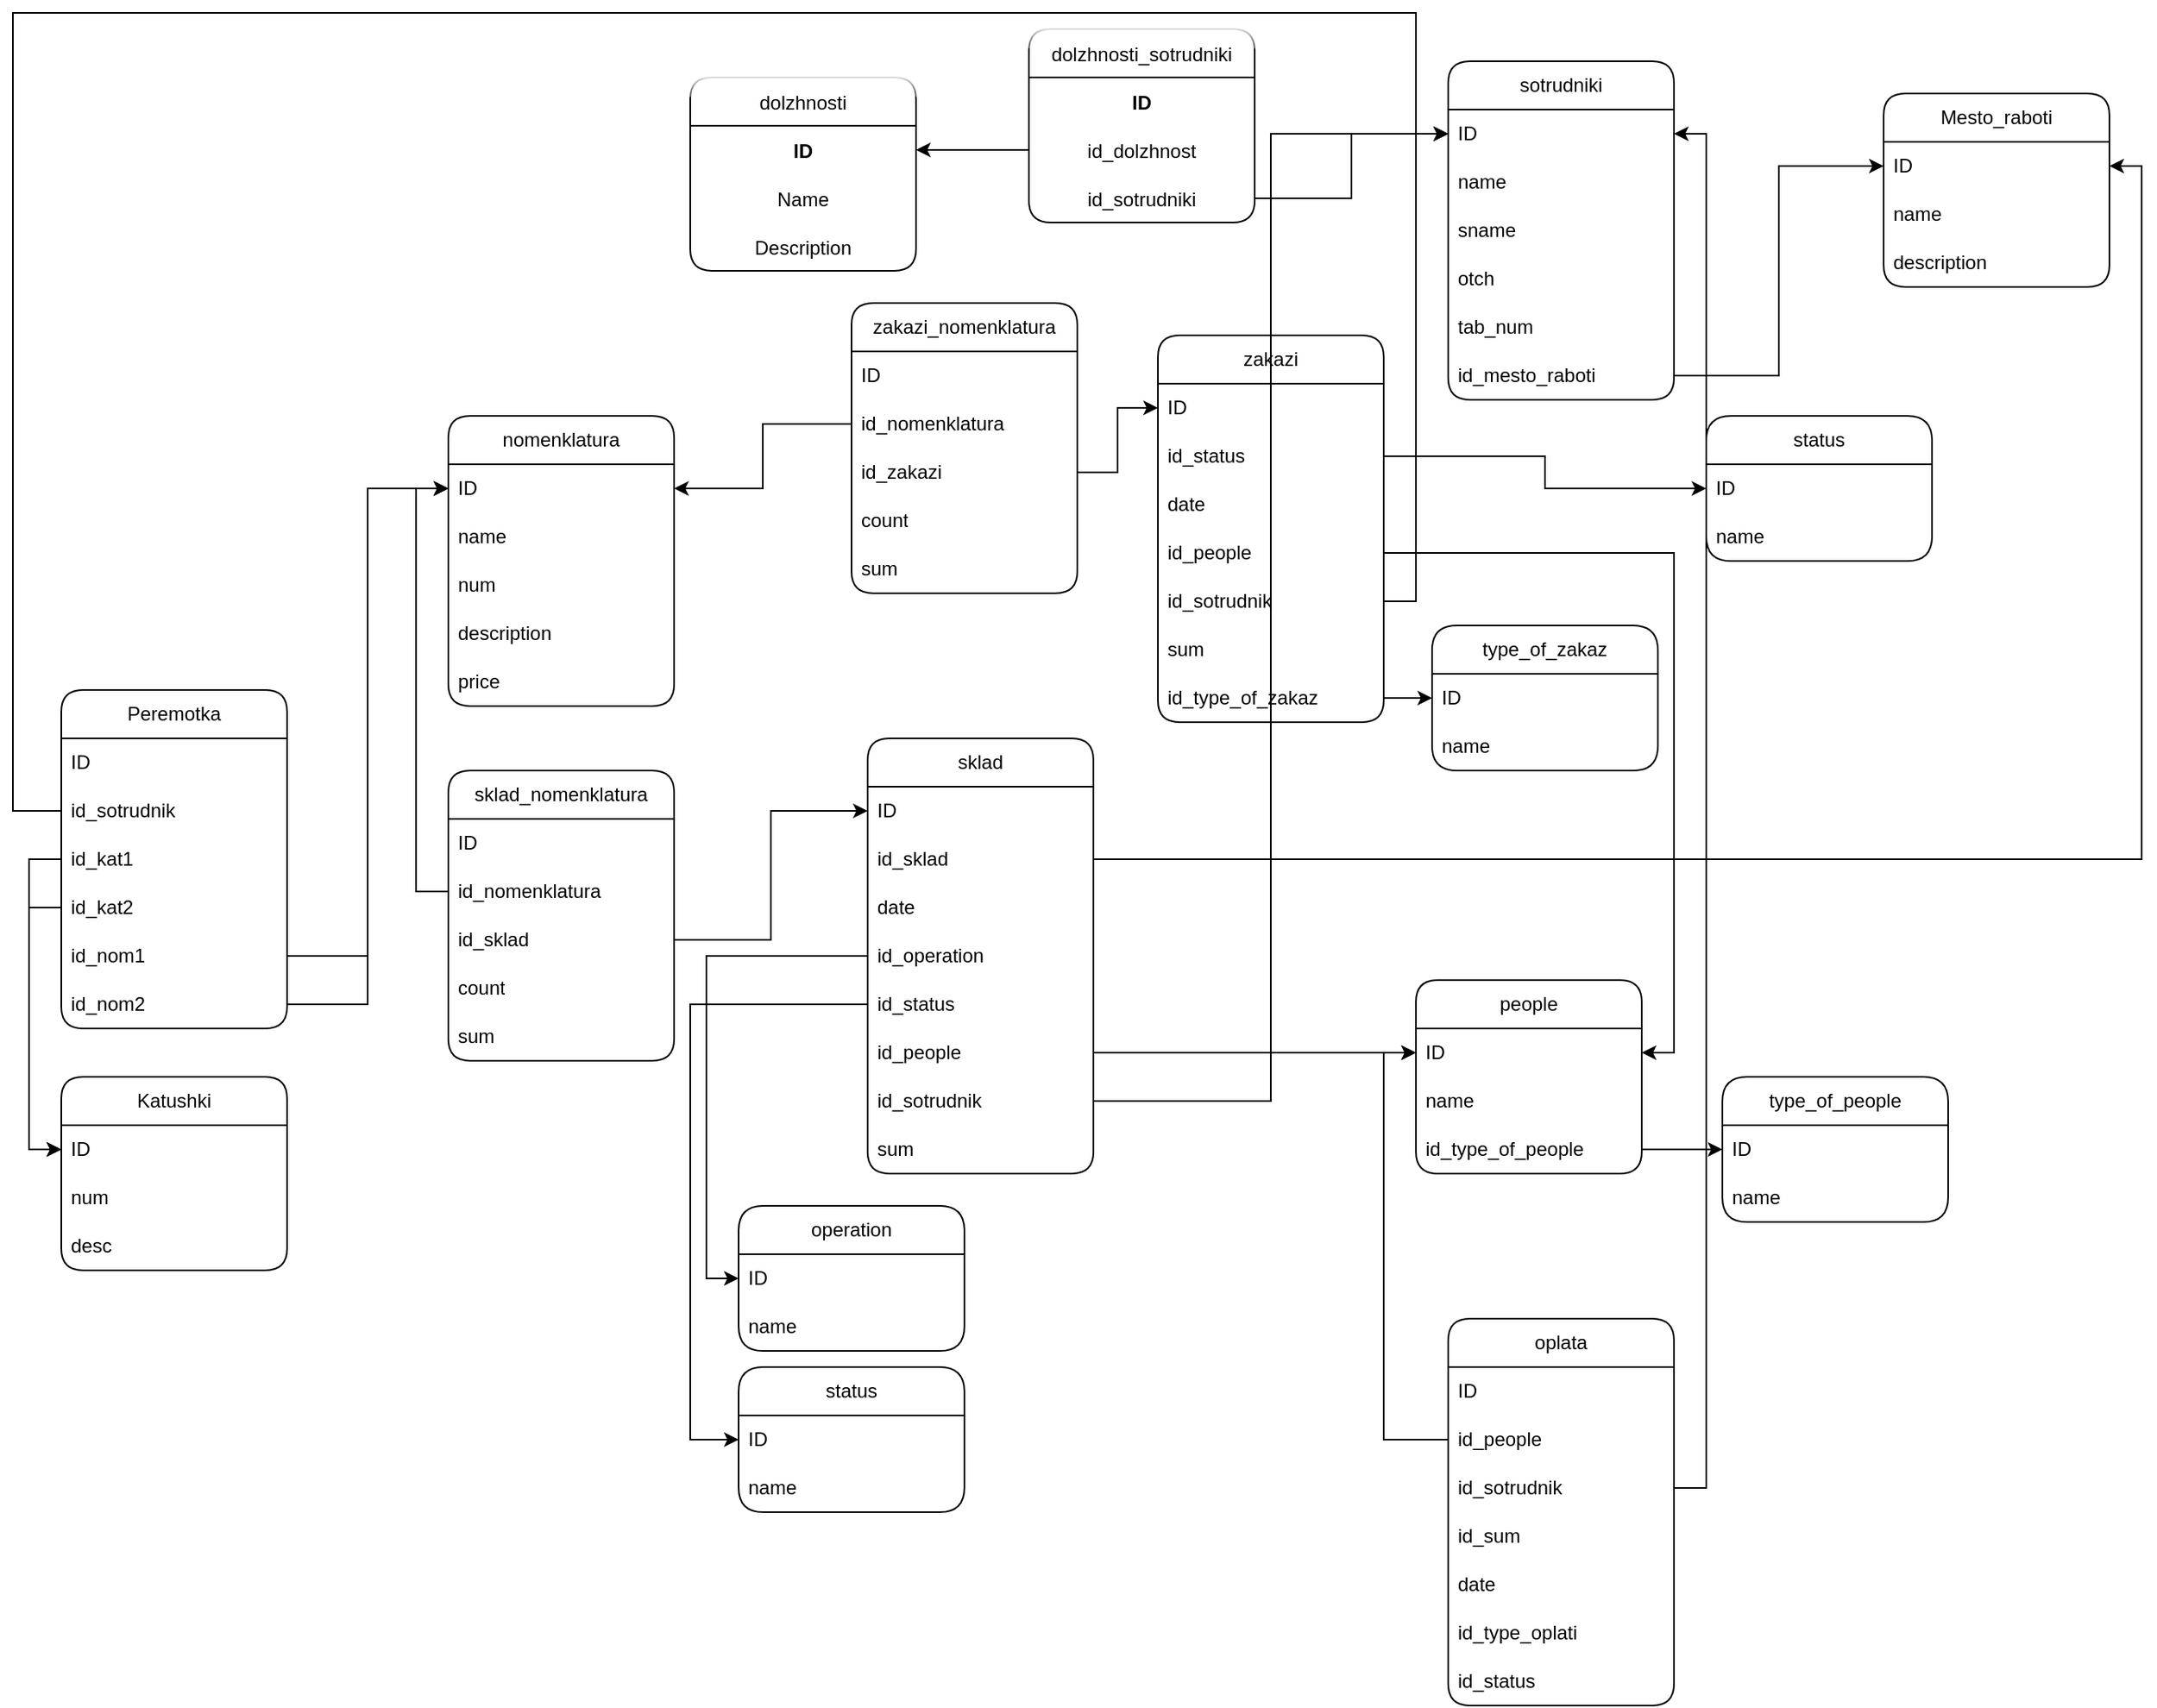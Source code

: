 <mxfile version="20.7.4" type="github">
  <diagram name="Page-1" id="9f46799a-70d6-7492-0946-bef42562c5a5">
    <mxGraphModel dx="2357" dy="1521" grid="1" gridSize="10" guides="1" tooltips="1" connect="1" arrows="1" fold="1" page="1" pageScale="1" pageWidth="1100" pageHeight="850" background="none" math="0" shadow="0">
      <root>
        <mxCell id="0" />
        <mxCell id="1" parent="0" />
        <mxCell id="T5hlyo-ahhFVCAqhgBuh-1" value="Mesto_raboti" style="swimlane;fontStyle=0;childLayout=stackLayout;horizontal=1;startSize=30;horizontalStack=0;resizeParent=1;resizeParentMax=0;resizeLast=0;collapsible=1;marginBottom=0;whiteSpace=wrap;html=1;fillStyle=auto;shadow=0;glass=0;rounded=1;" vertex="1" parent="1">
          <mxGeometry x="840" y="-780" width="140" height="120" as="geometry" />
        </mxCell>
        <mxCell id="T5hlyo-ahhFVCAqhgBuh-8" value="ID" style="text;strokeColor=none;fillColor=none;align=left;verticalAlign=middle;spacingLeft=4;spacingRight=4;overflow=hidden;points=[[0,0.5],[1,0.5]];portConstraint=eastwest;rotatable=0;whiteSpace=wrap;html=1;" vertex="1" parent="T5hlyo-ahhFVCAqhgBuh-1">
          <mxGeometry y="30" width="140" height="30" as="geometry" />
        </mxCell>
        <mxCell id="T5hlyo-ahhFVCAqhgBuh-2" value="name" style="text;strokeColor=none;fillColor=none;align=left;verticalAlign=middle;spacingLeft=4;spacingRight=4;overflow=hidden;points=[[0,0.5],[1,0.5]];portConstraint=eastwest;rotatable=0;whiteSpace=wrap;html=1;" vertex="1" parent="T5hlyo-ahhFVCAqhgBuh-1">
          <mxGeometry y="60" width="140" height="30" as="geometry" />
        </mxCell>
        <mxCell id="T5hlyo-ahhFVCAqhgBuh-3" value="description" style="text;strokeColor=none;fillColor=none;align=left;verticalAlign=middle;spacingLeft=4;spacingRight=4;overflow=hidden;points=[[0,0.5],[1,0.5]];portConstraint=eastwest;rotatable=0;whiteSpace=wrap;html=1;" vertex="1" parent="T5hlyo-ahhFVCAqhgBuh-1">
          <mxGeometry y="90" width="140" height="30" as="geometry" />
        </mxCell>
        <mxCell id="T5hlyo-ahhFVCAqhgBuh-5" value="sotrudniki" style="swimlane;fontStyle=0;childLayout=stackLayout;horizontal=1;startSize=30;horizontalStack=0;resizeParent=1;resizeParentMax=0;resizeLast=0;collapsible=1;marginBottom=0;whiteSpace=wrap;html=1;fillStyle=auto;shadow=0;glass=0;rounded=1;" vertex="1" parent="1">
          <mxGeometry x="570" y="-800" width="140" height="210" as="geometry" />
        </mxCell>
        <mxCell id="T5hlyo-ahhFVCAqhgBuh-9" value="ID" style="text;strokeColor=none;fillColor=none;align=left;verticalAlign=middle;spacingLeft=4;spacingRight=4;overflow=hidden;points=[[0,0.5],[1,0.5]];portConstraint=eastwest;rotatable=0;whiteSpace=wrap;html=1;" vertex="1" parent="T5hlyo-ahhFVCAqhgBuh-5">
          <mxGeometry y="30" width="140" height="30" as="geometry" />
        </mxCell>
        <mxCell id="T5hlyo-ahhFVCAqhgBuh-6" value="name" style="text;strokeColor=none;fillColor=none;align=left;verticalAlign=middle;spacingLeft=4;spacingRight=4;overflow=hidden;points=[[0,0.5],[1,0.5]];portConstraint=eastwest;rotatable=0;whiteSpace=wrap;html=1;" vertex="1" parent="T5hlyo-ahhFVCAqhgBuh-5">
          <mxGeometry y="60" width="140" height="30" as="geometry" />
        </mxCell>
        <mxCell id="T5hlyo-ahhFVCAqhgBuh-7" value="sname" style="text;strokeColor=none;fillColor=none;align=left;verticalAlign=middle;spacingLeft=4;spacingRight=4;overflow=hidden;points=[[0,0.5],[1,0.5]];portConstraint=eastwest;rotatable=0;whiteSpace=wrap;html=1;" vertex="1" parent="T5hlyo-ahhFVCAqhgBuh-5">
          <mxGeometry y="90" width="140" height="30" as="geometry" />
        </mxCell>
        <mxCell id="T5hlyo-ahhFVCAqhgBuh-10" value="otch" style="text;strokeColor=none;fillColor=none;align=left;verticalAlign=middle;spacingLeft=4;spacingRight=4;overflow=hidden;points=[[0,0.5],[1,0.5]];portConstraint=eastwest;rotatable=0;whiteSpace=wrap;html=1;" vertex="1" parent="T5hlyo-ahhFVCAqhgBuh-5">
          <mxGeometry y="120" width="140" height="30" as="geometry" />
        </mxCell>
        <mxCell id="T5hlyo-ahhFVCAqhgBuh-21" value="tab_num" style="text;strokeColor=none;fillColor=none;align=left;verticalAlign=middle;spacingLeft=4;spacingRight=4;overflow=hidden;points=[[0,0.5],[1,0.5]];portConstraint=eastwest;rotatable=0;whiteSpace=wrap;html=1;" vertex="1" parent="T5hlyo-ahhFVCAqhgBuh-5">
          <mxGeometry y="150" width="140" height="30" as="geometry" />
        </mxCell>
        <mxCell id="T5hlyo-ahhFVCAqhgBuh-22" value="id_mesto_raboti" style="text;strokeColor=none;fillColor=none;align=left;verticalAlign=middle;spacingLeft=4;spacingRight=4;overflow=hidden;points=[[0,0.5],[1,0.5]];portConstraint=eastwest;rotatable=0;whiteSpace=wrap;html=1;" vertex="1" parent="T5hlyo-ahhFVCAqhgBuh-5">
          <mxGeometry y="180" width="140" height="30" as="geometry" />
        </mxCell>
        <mxCell id="T5hlyo-ahhFVCAqhgBuh-11" value="dolzhnosti" style="swimlane;fontStyle=0;childLayout=stackLayout;horizontal=1;startSize=30;horizontalStack=0;resizeParent=1;resizeParentMax=0;resizeLast=0;collapsible=1;marginBottom=0;rounded=1;shadow=0;glass=1;sketch=0;swimlaneFillColor=none;" vertex="1" parent="1">
          <mxGeometry x="100" y="-790" width="140" height="120" as="geometry" />
        </mxCell>
        <mxCell id="T5hlyo-ahhFVCAqhgBuh-12" value="ID" style="text;strokeColor=none;fillColor=none;align=center;verticalAlign=middle;spacingLeft=4;spacingRight=4;overflow=hidden;points=[[0,0.5],[1,0.5]];portConstraint=eastwest;rotatable=0;rounded=1;shadow=0;glass=1;sketch=0;fontStyle=1" vertex="1" parent="T5hlyo-ahhFVCAqhgBuh-11">
          <mxGeometry y="30" width="140" height="30" as="geometry" />
        </mxCell>
        <mxCell id="T5hlyo-ahhFVCAqhgBuh-13" value="Name" style="text;strokeColor=none;fillColor=none;align=center;verticalAlign=middle;spacingLeft=4;spacingRight=4;overflow=hidden;points=[[0,0.5],[1,0.5]];portConstraint=eastwest;rotatable=0;rounded=1;shadow=0;glass=1;sketch=0;fontStyle=0" vertex="1" parent="T5hlyo-ahhFVCAqhgBuh-11">
          <mxGeometry y="60" width="140" height="30" as="geometry" />
        </mxCell>
        <mxCell id="T5hlyo-ahhFVCAqhgBuh-14" value="Description" style="text;strokeColor=none;fillColor=none;align=center;verticalAlign=middle;spacingLeft=4;spacingRight=4;overflow=hidden;points=[[0,0.5],[1,0.5]];portConstraint=eastwest;rotatable=0;rounded=1;shadow=0;glass=1;sketch=0;fontStyle=0" vertex="1" parent="T5hlyo-ahhFVCAqhgBuh-11">
          <mxGeometry y="90" width="140" height="30" as="geometry" />
        </mxCell>
        <mxCell id="T5hlyo-ahhFVCAqhgBuh-15" value="dolzhnosti_sotrudniki" style="swimlane;fontStyle=0;childLayout=stackLayout;horizontal=1;startSize=30;horizontalStack=0;resizeParent=1;resizeParentMax=0;resizeLast=0;collapsible=1;marginBottom=0;rounded=1;shadow=0;glass=1;sketch=0;swimlaneFillColor=none;" vertex="1" parent="1">
          <mxGeometry x="310" y="-820" width="140" height="120" as="geometry" />
        </mxCell>
        <mxCell id="T5hlyo-ahhFVCAqhgBuh-16" value="ID" style="text;strokeColor=none;fillColor=none;align=center;verticalAlign=middle;spacingLeft=4;spacingRight=4;overflow=hidden;points=[[0,0.5],[1,0.5]];portConstraint=eastwest;rotatable=0;rounded=1;shadow=0;glass=1;sketch=0;fontStyle=1" vertex="1" parent="T5hlyo-ahhFVCAqhgBuh-15">
          <mxGeometry y="30" width="140" height="30" as="geometry" />
        </mxCell>
        <mxCell id="T5hlyo-ahhFVCAqhgBuh-17" value="id_dolzhnost" style="text;strokeColor=none;fillColor=none;align=center;verticalAlign=middle;spacingLeft=4;spacingRight=4;overflow=hidden;points=[[0,0.5],[1,0.5]];portConstraint=eastwest;rotatable=0;rounded=1;shadow=0;glass=1;sketch=0;fontStyle=0" vertex="1" parent="T5hlyo-ahhFVCAqhgBuh-15">
          <mxGeometry y="60" width="140" height="30" as="geometry" />
        </mxCell>
        <mxCell id="T5hlyo-ahhFVCAqhgBuh-18" value="id_sotrudniki" style="text;strokeColor=none;fillColor=none;align=center;verticalAlign=middle;spacingLeft=4;spacingRight=4;overflow=hidden;points=[[0,0.5],[1,0.5]];portConstraint=eastwest;rotatable=0;rounded=1;shadow=0;glass=1;sketch=0;fontStyle=0" vertex="1" parent="T5hlyo-ahhFVCAqhgBuh-15">
          <mxGeometry y="90" width="140" height="30" as="geometry" />
        </mxCell>
        <mxCell id="T5hlyo-ahhFVCAqhgBuh-19" style="edgeStyle=orthogonalEdgeStyle;rounded=0;orthogonalLoop=1;jettySize=auto;html=1;exitX=0;exitY=0.5;exitDx=0;exitDy=0;entryX=1;entryY=0.5;entryDx=0;entryDy=0;" edge="1" parent="1" source="T5hlyo-ahhFVCAqhgBuh-17" target="T5hlyo-ahhFVCAqhgBuh-12">
          <mxGeometry relative="1" as="geometry" />
        </mxCell>
        <mxCell id="T5hlyo-ahhFVCAqhgBuh-20" style="edgeStyle=orthogonalEdgeStyle;rounded=0;orthogonalLoop=1;jettySize=auto;html=1;entryX=0;entryY=0.5;entryDx=0;entryDy=0;" edge="1" parent="1" source="T5hlyo-ahhFVCAqhgBuh-18" target="T5hlyo-ahhFVCAqhgBuh-9">
          <mxGeometry relative="1" as="geometry" />
        </mxCell>
        <mxCell id="T5hlyo-ahhFVCAqhgBuh-23" style="edgeStyle=orthogonalEdgeStyle;rounded=0;orthogonalLoop=1;jettySize=auto;html=1;entryX=0;entryY=0.5;entryDx=0;entryDy=0;" edge="1" parent="1" source="T5hlyo-ahhFVCAqhgBuh-22" target="T5hlyo-ahhFVCAqhgBuh-8">
          <mxGeometry relative="1" as="geometry" />
        </mxCell>
        <mxCell id="T5hlyo-ahhFVCAqhgBuh-24" value="people" style="swimlane;fontStyle=0;childLayout=stackLayout;horizontal=1;startSize=30;horizontalStack=0;resizeParent=1;resizeParentMax=0;resizeLast=0;collapsible=1;marginBottom=0;whiteSpace=wrap;html=1;fillStyle=auto;shadow=0;glass=0;rounded=1;" vertex="1" parent="1">
          <mxGeometry x="550" y="-230" width="140" height="120" as="geometry" />
        </mxCell>
        <mxCell id="T5hlyo-ahhFVCAqhgBuh-25" value="ID" style="text;strokeColor=none;fillColor=none;align=left;verticalAlign=middle;spacingLeft=4;spacingRight=4;overflow=hidden;points=[[0,0.5],[1,0.5]];portConstraint=eastwest;rotatable=0;whiteSpace=wrap;html=1;" vertex="1" parent="T5hlyo-ahhFVCAqhgBuh-24">
          <mxGeometry y="30" width="140" height="30" as="geometry" />
        </mxCell>
        <mxCell id="T5hlyo-ahhFVCAqhgBuh-26" value="name" style="text;strokeColor=none;fillColor=none;align=left;verticalAlign=middle;spacingLeft=4;spacingRight=4;overflow=hidden;points=[[0,0.5],[1,0.5]];portConstraint=eastwest;rotatable=0;whiteSpace=wrap;html=1;" vertex="1" parent="T5hlyo-ahhFVCAqhgBuh-24">
          <mxGeometry y="60" width="140" height="30" as="geometry" />
        </mxCell>
        <mxCell id="T5hlyo-ahhFVCAqhgBuh-77" value="id_type_of_people" style="text;strokeColor=none;fillColor=none;align=left;verticalAlign=middle;spacingLeft=4;spacingRight=4;overflow=hidden;points=[[0,0.5],[1,0.5]];portConstraint=eastwest;rotatable=0;whiteSpace=wrap;html=1;" vertex="1" parent="T5hlyo-ahhFVCAqhgBuh-24">
          <mxGeometry y="90" width="140" height="30" as="geometry" />
        </mxCell>
        <mxCell id="T5hlyo-ahhFVCAqhgBuh-47" value="nomenklatura" style="swimlane;fontStyle=0;childLayout=stackLayout;horizontal=1;startSize=30;horizontalStack=0;resizeParent=1;resizeParentMax=0;resizeLast=0;collapsible=1;marginBottom=0;whiteSpace=wrap;html=1;fillStyle=auto;shadow=0;glass=0;rounded=1;" vertex="1" parent="1">
          <mxGeometry x="-50" y="-580" width="140" height="180" as="geometry" />
        </mxCell>
        <mxCell id="T5hlyo-ahhFVCAqhgBuh-48" value="ID" style="text;strokeColor=none;fillColor=none;align=left;verticalAlign=middle;spacingLeft=4;spacingRight=4;overflow=hidden;points=[[0,0.5],[1,0.5]];portConstraint=eastwest;rotatable=0;whiteSpace=wrap;html=1;" vertex="1" parent="T5hlyo-ahhFVCAqhgBuh-47">
          <mxGeometry y="30" width="140" height="30" as="geometry" />
        </mxCell>
        <mxCell id="T5hlyo-ahhFVCAqhgBuh-49" value="name" style="text;strokeColor=none;fillColor=none;align=left;verticalAlign=middle;spacingLeft=4;spacingRight=4;overflow=hidden;points=[[0,0.5],[1,0.5]];portConstraint=eastwest;rotatable=0;whiteSpace=wrap;html=1;" vertex="1" parent="T5hlyo-ahhFVCAqhgBuh-47">
          <mxGeometry y="60" width="140" height="30" as="geometry" />
        </mxCell>
        <mxCell id="T5hlyo-ahhFVCAqhgBuh-50" value="num" style="text;strokeColor=none;fillColor=none;align=left;verticalAlign=middle;spacingLeft=4;spacingRight=4;overflow=hidden;points=[[0,0.5],[1,0.5]];portConstraint=eastwest;rotatable=0;whiteSpace=wrap;html=1;" vertex="1" parent="T5hlyo-ahhFVCAqhgBuh-47">
          <mxGeometry y="90" width="140" height="30" as="geometry" />
        </mxCell>
        <mxCell id="T5hlyo-ahhFVCAqhgBuh-68" value="description" style="text;strokeColor=none;fillColor=none;align=left;verticalAlign=middle;spacingLeft=4;spacingRight=4;overflow=hidden;points=[[0,0.5],[1,0.5]];portConstraint=eastwest;rotatable=0;whiteSpace=wrap;html=1;" vertex="1" parent="T5hlyo-ahhFVCAqhgBuh-47">
          <mxGeometry y="120" width="140" height="30" as="geometry" />
        </mxCell>
        <mxCell id="T5hlyo-ahhFVCAqhgBuh-69" value="price" style="text;strokeColor=none;fillColor=none;align=left;verticalAlign=middle;spacingLeft=4;spacingRight=4;overflow=hidden;points=[[0,0.5],[1,0.5]];portConstraint=eastwest;rotatable=0;whiteSpace=wrap;html=1;" vertex="1" parent="T5hlyo-ahhFVCAqhgBuh-47">
          <mxGeometry y="150" width="140" height="30" as="geometry" />
        </mxCell>
        <mxCell id="T5hlyo-ahhFVCAqhgBuh-51" value="sklad" style="swimlane;fontStyle=0;childLayout=stackLayout;horizontal=1;startSize=30;horizontalStack=0;resizeParent=1;resizeParentMax=0;resizeLast=0;collapsible=1;marginBottom=0;whiteSpace=wrap;html=1;fillStyle=auto;shadow=0;glass=0;rounded=1;" vertex="1" parent="1">
          <mxGeometry x="210" y="-380" width="140" height="270" as="geometry" />
        </mxCell>
        <mxCell id="T5hlyo-ahhFVCAqhgBuh-52" value="ID" style="text;strokeColor=none;fillColor=none;align=left;verticalAlign=middle;spacingLeft=4;spacingRight=4;overflow=hidden;points=[[0,0.5],[1,0.5]];portConstraint=eastwest;rotatable=0;whiteSpace=wrap;html=1;" vertex="1" parent="T5hlyo-ahhFVCAqhgBuh-51">
          <mxGeometry y="30" width="140" height="30" as="geometry" />
        </mxCell>
        <mxCell id="T5hlyo-ahhFVCAqhgBuh-64" value="id_sklad" style="text;strokeColor=none;fillColor=none;align=left;verticalAlign=middle;spacingLeft=4;spacingRight=4;overflow=hidden;points=[[0,0.5],[1,0.5]];portConstraint=eastwest;rotatable=0;whiteSpace=wrap;html=1;" vertex="1" parent="T5hlyo-ahhFVCAqhgBuh-51">
          <mxGeometry y="60" width="140" height="30" as="geometry" />
        </mxCell>
        <mxCell id="T5hlyo-ahhFVCAqhgBuh-53" value="date" style="text;strokeColor=none;fillColor=none;align=left;verticalAlign=middle;spacingLeft=4;spacingRight=4;overflow=hidden;points=[[0,0.5],[1,0.5]];portConstraint=eastwest;rotatable=0;whiteSpace=wrap;html=1;" vertex="1" parent="T5hlyo-ahhFVCAqhgBuh-51">
          <mxGeometry y="90" width="140" height="30" as="geometry" />
        </mxCell>
        <mxCell id="T5hlyo-ahhFVCAqhgBuh-54" value="id_operation" style="text;strokeColor=none;fillColor=none;align=left;verticalAlign=middle;spacingLeft=4;spacingRight=4;overflow=hidden;points=[[0,0.5],[1,0.5]];portConstraint=eastwest;rotatable=0;whiteSpace=wrap;html=1;" vertex="1" parent="T5hlyo-ahhFVCAqhgBuh-51">
          <mxGeometry y="120" width="140" height="30" as="geometry" />
        </mxCell>
        <mxCell id="T5hlyo-ahhFVCAqhgBuh-71" value="id_status" style="text;strokeColor=none;fillColor=none;align=left;verticalAlign=middle;spacingLeft=4;spacingRight=4;overflow=hidden;points=[[0,0.5],[1,0.5]];portConstraint=eastwest;rotatable=0;whiteSpace=wrap;html=1;" vertex="1" parent="T5hlyo-ahhFVCAqhgBuh-51">
          <mxGeometry y="150" width="140" height="30" as="geometry" />
        </mxCell>
        <mxCell id="T5hlyo-ahhFVCAqhgBuh-82" value="id_people" style="text;strokeColor=none;fillColor=none;align=left;verticalAlign=middle;spacingLeft=4;spacingRight=4;overflow=hidden;points=[[0,0.5],[1,0.5]];portConstraint=eastwest;rotatable=0;whiteSpace=wrap;html=1;" vertex="1" parent="T5hlyo-ahhFVCAqhgBuh-51">
          <mxGeometry y="180" width="140" height="30" as="geometry" />
        </mxCell>
        <mxCell id="T5hlyo-ahhFVCAqhgBuh-84" value="id_sotrudnik" style="text;strokeColor=none;fillColor=none;align=left;verticalAlign=middle;spacingLeft=4;spacingRight=4;overflow=hidden;points=[[0,0.5],[1,0.5]];portConstraint=eastwest;rotatable=0;whiteSpace=wrap;html=1;" vertex="1" parent="T5hlyo-ahhFVCAqhgBuh-51">
          <mxGeometry y="210" width="140" height="30" as="geometry" />
        </mxCell>
        <mxCell id="T5hlyo-ahhFVCAqhgBuh-97" value="sum" style="text;strokeColor=none;fillColor=none;align=left;verticalAlign=middle;spacingLeft=4;spacingRight=4;overflow=hidden;points=[[0,0.5],[1,0.5]];portConstraint=eastwest;rotatable=0;whiteSpace=wrap;html=1;" vertex="1" parent="T5hlyo-ahhFVCAqhgBuh-51">
          <mxGeometry y="240" width="140" height="30" as="geometry" />
        </mxCell>
        <mxCell id="T5hlyo-ahhFVCAqhgBuh-55" value="operation" style="swimlane;fontStyle=0;childLayout=stackLayout;horizontal=1;startSize=30;horizontalStack=0;resizeParent=1;resizeParentMax=0;resizeLast=0;collapsible=1;marginBottom=0;whiteSpace=wrap;html=1;fillStyle=auto;shadow=0;glass=0;rounded=1;arcSize=17;" vertex="1" parent="1">
          <mxGeometry x="130" y="-90" width="140" height="90" as="geometry" />
        </mxCell>
        <mxCell id="T5hlyo-ahhFVCAqhgBuh-56" value="ID" style="text;strokeColor=none;fillColor=none;align=left;verticalAlign=middle;spacingLeft=4;spacingRight=4;overflow=hidden;points=[[0,0.5],[1,0.5]];portConstraint=eastwest;rotatable=0;whiteSpace=wrap;html=1;" vertex="1" parent="T5hlyo-ahhFVCAqhgBuh-55">
          <mxGeometry y="30" width="140" height="30" as="geometry" />
        </mxCell>
        <mxCell id="T5hlyo-ahhFVCAqhgBuh-57" value="name" style="text;strokeColor=none;fillColor=none;align=left;verticalAlign=middle;spacingLeft=4;spacingRight=4;overflow=hidden;points=[[0,0.5],[1,0.5]];portConstraint=eastwest;rotatable=0;whiteSpace=wrap;html=1;" vertex="1" parent="T5hlyo-ahhFVCAqhgBuh-55">
          <mxGeometry y="60" width="140" height="30" as="geometry" />
        </mxCell>
        <mxCell id="T5hlyo-ahhFVCAqhgBuh-59" style="edgeStyle=orthogonalEdgeStyle;rounded=0;orthogonalLoop=1;jettySize=auto;html=1;exitX=0;exitY=0.5;exitDx=0;exitDy=0;entryX=0;entryY=0.5;entryDx=0;entryDy=0;" edge="1" parent="1" source="T5hlyo-ahhFVCAqhgBuh-54" target="T5hlyo-ahhFVCAqhgBuh-56">
          <mxGeometry relative="1" as="geometry" />
        </mxCell>
        <mxCell id="T5hlyo-ahhFVCAqhgBuh-60" value="sklad_nomenklatura" style="swimlane;fontStyle=0;childLayout=stackLayout;horizontal=1;startSize=30;horizontalStack=0;resizeParent=1;resizeParentMax=0;resizeLast=0;collapsible=1;marginBottom=0;whiteSpace=wrap;html=1;fillStyle=auto;shadow=0;glass=0;rounded=1;" vertex="1" parent="1">
          <mxGeometry x="-50" y="-360" width="140" height="180" as="geometry" />
        </mxCell>
        <mxCell id="T5hlyo-ahhFVCAqhgBuh-61" value="ID" style="text;strokeColor=none;fillColor=none;align=left;verticalAlign=middle;spacingLeft=4;spacingRight=4;overflow=hidden;points=[[0,0.5],[1,0.5]];portConstraint=eastwest;rotatable=0;whiteSpace=wrap;html=1;" vertex="1" parent="T5hlyo-ahhFVCAqhgBuh-60">
          <mxGeometry y="30" width="140" height="30" as="geometry" />
        </mxCell>
        <mxCell id="T5hlyo-ahhFVCAqhgBuh-62" value="id_nomenklatura" style="text;strokeColor=none;fillColor=none;align=left;verticalAlign=middle;spacingLeft=4;spacingRight=4;overflow=hidden;points=[[0,0.5],[1,0.5]];portConstraint=eastwest;rotatable=0;whiteSpace=wrap;html=1;" vertex="1" parent="T5hlyo-ahhFVCAqhgBuh-60">
          <mxGeometry y="60" width="140" height="30" as="geometry" />
        </mxCell>
        <mxCell id="T5hlyo-ahhFVCAqhgBuh-63" value="id_sklad" style="text;strokeColor=none;fillColor=none;align=left;verticalAlign=middle;spacingLeft=4;spacingRight=4;overflow=hidden;points=[[0,0.5],[1,0.5]];portConstraint=eastwest;rotatable=0;whiteSpace=wrap;html=1;" vertex="1" parent="T5hlyo-ahhFVCAqhgBuh-60">
          <mxGeometry y="90" width="140" height="30" as="geometry" />
        </mxCell>
        <mxCell id="T5hlyo-ahhFVCAqhgBuh-70" value="count" style="text;strokeColor=none;fillColor=none;align=left;verticalAlign=middle;spacingLeft=4;spacingRight=4;overflow=hidden;points=[[0,0.5],[1,0.5]];portConstraint=eastwest;rotatable=0;whiteSpace=wrap;html=1;" vertex="1" parent="T5hlyo-ahhFVCAqhgBuh-60">
          <mxGeometry y="120" width="140" height="30" as="geometry" />
        </mxCell>
        <mxCell id="T5hlyo-ahhFVCAqhgBuh-96" value="sum" style="text;strokeColor=none;fillColor=none;align=left;verticalAlign=middle;spacingLeft=4;spacingRight=4;overflow=hidden;points=[[0,0.5],[1,0.5]];portConstraint=eastwest;rotatable=0;whiteSpace=wrap;html=1;" vertex="1" parent="T5hlyo-ahhFVCAqhgBuh-60">
          <mxGeometry y="150" width="140" height="30" as="geometry" />
        </mxCell>
        <mxCell id="T5hlyo-ahhFVCAqhgBuh-65" style="edgeStyle=orthogonalEdgeStyle;rounded=0;orthogonalLoop=1;jettySize=auto;html=1;exitX=1;exitY=0.5;exitDx=0;exitDy=0;entryX=1;entryY=0.5;entryDx=0;entryDy=0;" edge="1" parent="1" source="T5hlyo-ahhFVCAqhgBuh-64" target="T5hlyo-ahhFVCAqhgBuh-8">
          <mxGeometry relative="1" as="geometry" />
        </mxCell>
        <mxCell id="T5hlyo-ahhFVCAqhgBuh-66" style="edgeStyle=orthogonalEdgeStyle;rounded=0;orthogonalLoop=1;jettySize=auto;html=1;exitX=0;exitY=0.5;exitDx=0;exitDy=0;entryX=0;entryY=0.5;entryDx=0;entryDy=0;" edge="1" parent="1" source="T5hlyo-ahhFVCAqhgBuh-62" target="T5hlyo-ahhFVCAqhgBuh-48">
          <mxGeometry relative="1" as="geometry" />
        </mxCell>
        <mxCell id="T5hlyo-ahhFVCAqhgBuh-67" style="edgeStyle=orthogonalEdgeStyle;rounded=0;orthogonalLoop=1;jettySize=auto;html=1;exitX=1;exitY=0.5;exitDx=0;exitDy=0;entryX=0;entryY=0.5;entryDx=0;entryDy=0;" edge="1" parent="1" source="T5hlyo-ahhFVCAqhgBuh-63" target="T5hlyo-ahhFVCAqhgBuh-52">
          <mxGeometry relative="1" as="geometry" />
        </mxCell>
        <mxCell id="T5hlyo-ahhFVCAqhgBuh-72" value="status" style="swimlane;fontStyle=0;childLayout=stackLayout;horizontal=1;startSize=30;horizontalStack=0;resizeParent=1;resizeParentMax=0;resizeLast=0;collapsible=1;marginBottom=0;whiteSpace=wrap;html=1;fillStyle=auto;shadow=0;glass=0;rounded=1;arcSize=17;" vertex="1" parent="1">
          <mxGeometry x="130" y="10" width="140" height="90" as="geometry" />
        </mxCell>
        <mxCell id="T5hlyo-ahhFVCAqhgBuh-73" value="ID" style="text;strokeColor=none;fillColor=none;align=left;verticalAlign=middle;spacingLeft=4;spacingRight=4;overflow=hidden;points=[[0,0.5],[1,0.5]];portConstraint=eastwest;rotatable=0;whiteSpace=wrap;html=1;" vertex="1" parent="T5hlyo-ahhFVCAqhgBuh-72">
          <mxGeometry y="30" width="140" height="30" as="geometry" />
        </mxCell>
        <mxCell id="T5hlyo-ahhFVCAqhgBuh-74" value="name" style="text;strokeColor=none;fillColor=none;align=left;verticalAlign=middle;spacingLeft=4;spacingRight=4;overflow=hidden;points=[[0,0.5],[1,0.5]];portConstraint=eastwest;rotatable=0;whiteSpace=wrap;html=1;" vertex="1" parent="T5hlyo-ahhFVCAqhgBuh-72">
          <mxGeometry y="60" width="140" height="30" as="geometry" />
        </mxCell>
        <mxCell id="T5hlyo-ahhFVCAqhgBuh-78" value="type_of_people" style="swimlane;fontStyle=0;childLayout=stackLayout;horizontal=1;startSize=30;horizontalStack=0;resizeParent=1;resizeParentMax=0;resizeLast=0;collapsible=1;marginBottom=0;whiteSpace=wrap;html=1;fillStyle=auto;shadow=0;glass=0;rounded=1;arcSize=17;" vertex="1" parent="1">
          <mxGeometry x="740" y="-170" width="140" height="90" as="geometry" />
        </mxCell>
        <mxCell id="T5hlyo-ahhFVCAqhgBuh-79" value="ID" style="text;strokeColor=none;fillColor=none;align=left;verticalAlign=middle;spacingLeft=4;spacingRight=4;overflow=hidden;points=[[0,0.5],[1,0.5]];portConstraint=eastwest;rotatable=0;whiteSpace=wrap;html=1;" vertex="1" parent="T5hlyo-ahhFVCAqhgBuh-78">
          <mxGeometry y="30" width="140" height="30" as="geometry" />
        </mxCell>
        <mxCell id="T5hlyo-ahhFVCAqhgBuh-80" value="name" style="text;strokeColor=none;fillColor=none;align=left;verticalAlign=middle;spacingLeft=4;spacingRight=4;overflow=hidden;points=[[0,0.5],[1,0.5]];portConstraint=eastwest;rotatable=0;whiteSpace=wrap;html=1;" vertex="1" parent="T5hlyo-ahhFVCAqhgBuh-78">
          <mxGeometry y="60" width="140" height="30" as="geometry" />
        </mxCell>
        <mxCell id="T5hlyo-ahhFVCAqhgBuh-81" style="edgeStyle=orthogonalEdgeStyle;rounded=0;orthogonalLoop=1;jettySize=auto;html=1;exitX=1;exitY=0.5;exitDx=0;exitDy=0;entryX=0;entryY=0.5;entryDx=0;entryDy=0;" edge="1" parent="1" source="T5hlyo-ahhFVCAqhgBuh-77" target="T5hlyo-ahhFVCAqhgBuh-78">
          <mxGeometry relative="1" as="geometry" />
        </mxCell>
        <mxCell id="T5hlyo-ahhFVCAqhgBuh-83" style="edgeStyle=orthogonalEdgeStyle;rounded=0;orthogonalLoop=1;jettySize=auto;html=1;entryX=0;entryY=0.5;entryDx=0;entryDy=0;" edge="1" parent="1" source="T5hlyo-ahhFVCAqhgBuh-82" target="T5hlyo-ahhFVCAqhgBuh-25">
          <mxGeometry relative="1" as="geometry" />
        </mxCell>
        <mxCell id="T5hlyo-ahhFVCAqhgBuh-91" value="zakazi_nomenklatura" style="swimlane;fontStyle=0;childLayout=stackLayout;horizontal=1;startSize=30;horizontalStack=0;resizeParent=1;resizeParentMax=0;resizeLast=0;collapsible=1;marginBottom=0;whiteSpace=wrap;html=1;fillStyle=auto;shadow=0;glass=0;rounded=1;" vertex="1" parent="1">
          <mxGeometry x="200" y="-650" width="140" height="180" as="geometry" />
        </mxCell>
        <mxCell id="T5hlyo-ahhFVCAqhgBuh-92" value="ID" style="text;strokeColor=none;fillColor=none;align=left;verticalAlign=middle;spacingLeft=4;spacingRight=4;overflow=hidden;points=[[0,0.5],[1,0.5]];portConstraint=eastwest;rotatable=0;whiteSpace=wrap;html=1;" vertex="1" parent="T5hlyo-ahhFVCAqhgBuh-91">
          <mxGeometry y="30" width="140" height="30" as="geometry" />
        </mxCell>
        <mxCell id="T5hlyo-ahhFVCAqhgBuh-93" value="id_nomenklatura" style="text;strokeColor=none;fillColor=none;align=left;verticalAlign=middle;spacingLeft=4;spacingRight=4;overflow=hidden;points=[[0,0.5],[1,0.5]];portConstraint=eastwest;rotatable=0;whiteSpace=wrap;html=1;" vertex="1" parent="T5hlyo-ahhFVCAqhgBuh-91">
          <mxGeometry y="60" width="140" height="30" as="geometry" />
        </mxCell>
        <mxCell id="T5hlyo-ahhFVCAqhgBuh-94" value="id_zakazi" style="text;strokeColor=none;fillColor=none;align=left;verticalAlign=middle;spacingLeft=4;spacingRight=4;overflow=hidden;points=[[0,0.5],[1,0.5]];portConstraint=eastwest;rotatable=0;whiteSpace=wrap;html=1;" vertex="1" parent="T5hlyo-ahhFVCAqhgBuh-91">
          <mxGeometry y="90" width="140" height="30" as="geometry" />
        </mxCell>
        <mxCell id="T5hlyo-ahhFVCAqhgBuh-95" value="count" style="text;strokeColor=none;fillColor=none;align=left;verticalAlign=middle;spacingLeft=4;spacingRight=4;overflow=hidden;points=[[0,0.5],[1,0.5]];portConstraint=eastwest;rotatable=0;whiteSpace=wrap;html=1;" vertex="1" parent="T5hlyo-ahhFVCAqhgBuh-91">
          <mxGeometry y="120" width="140" height="30" as="geometry" />
        </mxCell>
        <mxCell id="T5hlyo-ahhFVCAqhgBuh-99" value="sum" style="text;strokeColor=none;fillColor=none;align=left;verticalAlign=middle;spacingLeft=4;spacingRight=4;overflow=hidden;points=[[0,0.5],[1,0.5]];portConstraint=eastwest;rotatable=0;whiteSpace=wrap;html=1;" vertex="1" parent="T5hlyo-ahhFVCAqhgBuh-91">
          <mxGeometry y="150" width="140" height="30" as="geometry" />
        </mxCell>
        <mxCell id="T5hlyo-ahhFVCAqhgBuh-100" style="edgeStyle=orthogonalEdgeStyle;rounded=0;orthogonalLoop=1;jettySize=auto;html=1;exitX=0;exitY=0.5;exitDx=0;exitDy=0;entryX=1;entryY=0.5;entryDx=0;entryDy=0;" edge="1" parent="1" source="T5hlyo-ahhFVCAqhgBuh-93" target="T5hlyo-ahhFVCAqhgBuh-48">
          <mxGeometry relative="1" as="geometry" />
        </mxCell>
        <mxCell id="T5hlyo-ahhFVCAqhgBuh-101" style="edgeStyle=orthogonalEdgeStyle;rounded=0;orthogonalLoop=1;jettySize=auto;html=1;exitX=1;exitY=0.5;exitDx=0;exitDy=0;entryX=0;entryY=0.5;entryDx=0;entryDy=0;" edge="1" parent="1" source="T5hlyo-ahhFVCAqhgBuh-94" target="T5hlyo-ahhFVCAqhgBuh-87">
          <mxGeometry relative="1" as="geometry" />
        </mxCell>
        <mxCell id="T5hlyo-ahhFVCAqhgBuh-86" value="zakazi" style="swimlane;fontStyle=0;childLayout=stackLayout;horizontal=1;startSize=30;horizontalStack=0;resizeParent=1;resizeParentMax=0;resizeLast=0;collapsible=1;marginBottom=0;whiteSpace=wrap;html=1;rounded=1;shadow=0;glass=0;sketch=0;fillStyle=auto;" vertex="1" parent="1">
          <mxGeometry x="390" y="-630" width="140" height="240" as="geometry" />
        </mxCell>
        <mxCell id="T5hlyo-ahhFVCAqhgBuh-87" value="ID" style="text;strokeColor=none;fillColor=none;align=left;verticalAlign=middle;spacingLeft=4;spacingRight=4;overflow=hidden;points=[[0,0.5],[1,0.5]];portConstraint=eastwest;rotatable=0;whiteSpace=wrap;html=1;rounded=1;shadow=0;glass=0;sketch=0;fillStyle=auto;" vertex="1" parent="T5hlyo-ahhFVCAqhgBuh-86">
          <mxGeometry y="30" width="140" height="30" as="geometry" />
        </mxCell>
        <mxCell id="T5hlyo-ahhFVCAqhgBuh-113" value="id_status" style="text;strokeColor=none;fillColor=none;align=left;verticalAlign=middle;spacingLeft=4;spacingRight=4;overflow=hidden;points=[[0,0.5],[1,0.5]];portConstraint=eastwest;rotatable=0;whiteSpace=wrap;html=1;rounded=1;shadow=0;glass=0;sketch=0;fillStyle=auto;" vertex="1" parent="T5hlyo-ahhFVCAqhgBuh-86">
          <mxGeometry y="60" width="140" height="30" as="geometry" />
        </mxCell>
        <mxCell id="T5hlyo-ahhFVCAqhgBuh-88" value="date" style="text;strokeColor=none;fillColor=none;align=left;verticalAlign=middle;spacingLeft=4;spacingRight=4;overflow=hidden;points=[[0,0.5],[1,0.5]];portConstraint=eastwest;rotatable=0;whiteSpace=wrap;html=1;rounded=1;shadow=0;glass=0;sketch=0;fillStyle=auto;" vertex="1" parent="T5hlyo-ahhFVCAqhgBuh-86">
          <mxGeometry y="90" width="140" height="30" as="geometry" />
        </mxCell>
        <mxCell id="T5hlyo-ahhFVCAqhgBuh-89" value="id_people" style="text;strokeColor=none;fillColor=none;align=left;verticalAlign=middle;spacingLeft=4;spacingRight=4;overflow=hidden;points=[[0,0.5],[1,0.5]];portConstraint=eastwest;rotatable=0;whiteSpace=wrap;html=1;rounded=1;shadow=0;glass=0;sketch=0;fillStyle=auto;" vertex="1" parent="T5hlyo-ahhFVCAqhgBuh-86">
          <mxGeometry y="120" width="140" height="30" as="geometry" />
        </mxCell>
        <mxCell id="T5hlyo-ahhFVCAqhgBuh-90" value="id_sotrudnik" style="text;strokeColor=none;fillColor=none;align=left;verticalAlign=middle;spacingLeft=4;spacingRight=4;overflow=hidden;points=[[0,0.5],[1,0.5]];portConstraint=eastwest;rotatable=0;whiteSpace=wrap;html=1;rounded=1;shadow=0;glass=0;sketch=0;fillStyle=auto;" vertex="1" parent="T5hlyo-ahhFVCAqhgBuh-86">
          <mxGeometry y="150" width="140" height="30" as="geometry" />
        </mxCell>
        <mxCell id="T5hlyo-ahhFVCAqhgBuh-98" value="sum" style="text;strokeColor=none;fillColor=none;align=left;verticalAlign=middle;spacingLeft=4;spacingRight=4;overflow=hidden;points=[[0,0.5],[1,0.5]];portConstraint=eastwest;rotatable=0;whiteSpace=wrap;html=1;rounded=1;shadow=0;glass=0;sketch=0;fillStyle=auto;" vertex="1" parent="T5hlyo-ahhFVCAqhgBuh-86">
          <mxGeometry y="180" width="140" height="30" as="geometry" />
        </mxCell>
        <mxCell id="T5hlyo-ahhFVCAqhgBuh-105" value="id_type_of_zakaz" style="text;strokeColor=none;fillColor=none;align=left;verticalAlign=middle;spacingLeft=4;spacingRight=4;overflow=hidden;points=[[0,0.5],[1,0.5]];portConstraint=eastwest;rotatable=0;whiteSpace=wrap;html=1;rounded=1;shadow=0;glass=0;sketch=0;fillStyle=auto;" vertex="1" parent="T5hlyo-ahhFVCAqhgBuh-86">
          <mxGeometry y="210" width="140" height="30" as="geometry" />
        </mxCell>
        <mxCell id="T5hlyo-ahhFVCAqhgBuh-102" value="" style="edgeStyle=orthogonalEdgeStyle;rounded=0;orthogonalLoop=1;jettySize=auto;html=1;endArrow=none;" edge="1" parent="1" source="T5hlyo-ahhFVCAqhgBuh-84" target="T5hlyo-ahhFVCAqhgBuh-9">
          <mxGeometry relative="1" as="geometry">
            <mxPoint x="350" y="-155" as="sourcePoint" />
            <mxPoint x="550" y="-755" as="targetPoint" />
            <Array as="points" />
          </mxGeometry>
        </mxCell>
        <mxCell id="T5hlyo-ahhFVCAqhgBuh-103" style="edgeStyle=orthogonalEdgeStyle;rounded=0;orthogonalLoop=1;jettySize=auto;html=1;exitX=1;exitY=0.5;exitDx=0;exitDy=0;entryX=0;entryY=0.5;entryDx=0;entryDy=0;" edge="1" parent="1" source="T5hlyo-ahhFVCAqhgBuh-90" target="T5hlyo-ahhFVCAqhgBuh-9">
          <mxGeometry relative="1" as="geometry" />
        </mxCell>
        <mxCell id="T5hlyo-ahhFVCAqhgBuh-104" style="edgeStyle=orthogonalEdgeStyle;rounded=0;orthogonalLoop=1;jettySize=auto;html=1;exitX=1;exitY=0.5;exitDx=0;exitDy=0;entryX=1;entryY=0.5;entryDx=0;entryDy=0;" edge="1" parent="1" source="T5hlyo-ahhFVCAqhgBuh-89" target="T5hlyo-ahhFVCAqhgBuh-25">
          <mxGeometry relative="1" as="geometry" />
        </mxCell>
        <mxCell id="T5hlyo-ahhFVCAqhgBuh-106" value="status" style="swimlane;fontStyle=0;childLayout=stackLayout;horizontal=1;startSize=30;horizontalStack=0;resizeParent=1;resizeParentMax=0;resizeLast=0;collapsible=1;marginBottom=0;whiteSpace=wrap;html=1;fillStyle=auto;shadow=0;glass=0;rounded=1;arcSize=17;" vertex="1" parent="1">
          <mxGeometry x="730" y="-580" width="140" height="90" as="geometry" />
        </mxCell>
        <mxCell id="T5hlyo-ahhFVCAqhgBuh-107" value="ID" style="text;strokeColor=none;fillColor=none;align=left;verticalAlign=middle;spacingLeft=4;spacingRight=4;overflow=hidden;points=[[0,0.5],[1,0.5]];portConstraint=eastwest;rotatable=0;whiteSpace=wrap;html=1;" vertex="1" parent="T5hlyo-ahhFVCAqhgBuh-106">
          <mxGeometry y="30" width="140" height="30" as="geometry" />
        </mxCell>
        <mxCell id="T5hlyo-ahhFVCAqhgBuh-108" value="name" style="text;strokeColor=none;fillColor=none;align=left;verticalAlign=middle;spacingLeft=4;spacingRight=4;overflow=hidden;points=[[0,0.5],[1,0.5]];portConstraint=eastwest;rotatable=0;whiteSpace=wrap;html=1;" vertex="1" parent="T5hlyo-ahhFVCAqhgBuh-106">
          <mxGeometry y="60" width="140" height="30" as="geometry" />
        </mxCell>
        <mxCell id="T5hlyo-ahhFVCAqhgBuh-109" value="type_of_zakaz" style="swimlane;fontStyle=0;childLayout=stackLayout;horizontal=1;startSize=30;horizontalStack=0;resizeParent=1;resizeParentMax=0;resizeLast=0;collapsible=1;marginBottom=0;whiteSpace=wrap;html=1;fillStyle=auto;shadow=0;glass=0;rounded=1;arcSize=17;" vertex="1" parent="1">
          <mxGeometry x="560" y="-450" width="140" height="90" as="geometry" />
        </mxCell>
        <mxCell id="T5hlyo-ahhFVCAqhgBuh-110" value="ID" style="text;strokeColor=none;fillColor=none;align=left;verticalAlign=middle;spacingLeft=4;spacingRight=4;overflow=hidden;points=[[0,0.5],[1,0.5]];portConstraint=eastwest;rotatable=0;whiteSpace=wrap;html=1;" vertex="1" parent="T5hlyo-ahhFVCAqhgBuh-109">
          <mxGeometry y="30" width="140" height="30" as="geometry" />
        </mxCell>
        <mxCell id="T5hlyo-ahhFVCAqhgBuh-111" value="name" style="text;strokeColor=none;fillColor=none;align=left;verticalAlign=middle;spacingLeft=4;spacingRight=4;overflow=hidden;points=[[0,0.5],[1,0.5]];portConstraint=eastwest;rotatable=0;whiteSpace=wrap;html=1;" vertex="1" parent="T5hlyo-ahhFVCAqhgBuh-109">
          <mxGeometry y="60" width="140" height="30" as="geometry" />
        </mxCell>
        <mxCell id="T5hlyo-ahhFVCAqhgBuh-114" style="edgeStyle=orthogonalEdgeStyle;rounded=0;orthogonalLoop=1;jettySize=auto;html=1;entryX=0;entryY=0.5;entryDx=0;entryDy=0;" edge="1" parent="1" source="T5hlyo-ahhFVCAqhgBuh-113" target="T5hlyo-ahhFVCAqhgBuh-107">
          <mxGeometry relative="1" as="geometry" />
        </mxCell>
        <mxCell id="T5hlyo-ahhFVCAqhgBuh-115" style="edgeStyle=orthogonalEdgeStyle;rounded=0;orthogonalLoop=1;jettySize=auto;html=1;exitX=0;exitY=0.5;exitDx=0;exitDy=0;entryX=0;entryY=0.5;entryDx=0;entryDy=0;" edge="1" parent="1" source="T5hlyo-ahhFVCAqhgBuh-71" target="T5hlyo-ahhFVCAqhgBuh-73">
          <mxGeometry relative="1" as="geometry">
            <Array as="points">
              <mxPoint x="100" y="-215" />
              <mxPoint x="100" y="55" />
            </Array>
          </mxGeometry>
        </mxCell>
        <mxCell id="T5hlyo-ahhFVCAqhgBuh-116" style="edgeStyle=orthogonalEdgeStyle;rounded=0;orthogonalLoop=1;jettySize=auto;html=1;exitX=1;exitY=0.5;exitDx=0;exitDy=0;entryX=0;entryY=0.5;entryDx=0;entryDy=0;" edge="1" parent="1" source="T5hlyo-ahhFVCAqhgBuh-105" target="T5hlyo-ahhFVCAqhgBuh-110">
          <mxGeometry relative="1" as="geometry" />
        </mxCell>
        <mxCell id="T5hlyo-ahhFVCAqhgBuh-117" value="Katushki" style="swimlane;fontStyle=0;childLayout=stackLayout;horizontal=1;startSize=30;horizontalStack=0;resizeParent=1;resizeParentMax=0;resizeLast=0;collapsible=1;marginBottom=0;whiteSpace=wrap;html=1;rounded=1;shadow=0;glass=0;sketch=0;fillStyle=auto;" vertex="1" parent="1">
          <mxGeometry x="-290" y="-170" width="140" height="120" as="geometry" />
        </mxCell>
        <mxCell id="T5hlyo-ahhFVCAqhgBuh-118" value="ID" style="text;strokeColor=none;fillColor=none;align=left;verticalAlign=middle;spacingLeft=4;spacingRight=4;overflow=hidden;points=[[0,0.5],[1,0.5]];portConstraint=eastwest;rotatable=0;whiteSpace=wrap;html=1;rounded=1;shadow=0;glass=0;sketch=0;fillStyle=auto;" vertex="1" parent="T5hlyo-ahhFVCAqhgBuh-117">
          <mxGeometry y="30" width="140" height="30" as="geometry" />
        </mxCell>
        <mxCell id="T5hlyo-ahhFVCAqhgBuh-119" value="num" style="text;strokeColor=none;fillColor=none;align=left;verticalAlign=middle;spacingLeft=4;spacingRight=4;overflow=hidden;points=[[0,0.5],[1,0.5]];portConstraint=eastwest;rotatable=0;whiteSpace=wrap;html=1;rounded=1;shadow=0;glass=0;sketch=0;fillStyle=auto;" vertex="1" parent="T5hlyo-ahhFVCAqhgBuh-117">
          <mxGeometry y="60" width="140" height="30" as="geometry" />
        </mxCell>
        <mxCell id="T5hlyo-ahhFVCAqhgBuh-120" value="desc" style="text;strokeColor=none;fillColor=none;align=left;verticalAlign=middle;spacingLeft=4;spacingRight=4;overflow=hidden;points=[[0,0.5],[1,0.5]];portConstraint=eastwest;rotatable=0;whiteSpace=wrap;html=1;rounded=1;shadow=0;glass=0;sketch=0;fillStyle=auto;" vertex="1" parent="T5hlyo-ahhFVCAqhgBuh-117">
          <mxGeometry y="90" width="140" height="30" as="geometry" />
        </mxCell>
        <mxCell id="T5hlyo-ahhFVCAqhgBuh-121" value="Peremotka" style="swimlane;fontStyle=0;childLayout=stackLayout;horizontal=1;startSize=30;horizontalStack=0;resizeParent=1;resizeParentMax=0;resizeLast=0;collapsible=1;marginBottom=0;whiteSpace=wrap;html=1;rounded=1;shadow=0;glass=0;sketch=0;fillStyle=auto;" vertex="1" parent="1">
          <mxGeometry x="-290" y="-410" width="140" height="210" as="geometry" />
        </mxCell>
        <mxCell id="T5hlyo-ahhFVCAqhgBuh-122" value="ID" style="text;strokeColor=none;fillColor=none;align=left;verticalAlign=middle;spacingLeft=4;spacingRight=4;overflow=hidden;points=[[0,0.5],[1,0.5]];portConstraint=eastwest;rotatable=0;whiteSpace=wrap;html=1;rounded=1;shadow=0;glass=0;sketch=0;fillStyle=auto;" vertex="1" parent="T5hlyo-ahhFVCAqhgBuh-121">
          <mxGeometry y="30" width="140" height="30" as="geometry" />
        </mxCell>
        <mxCell id="T5hlyo-ahhFVCAqhgBuh-123" value="id_sotrudnik" style="text;strokeColor=none;fillColor=none;align=left;verticalAlign=middle;spacingLeft=4;spacingRight=4;overflow=hidden;points=[[0,0.5],[1,0.5]];portConstraint=eastwest;rotatable=0;whiteSpace=wrap;html=1;rounded=1;shadow=0;glass=0;sketch=0;fillStyle=auto;" vertex="1" parent="T5hlyo-ahhFVCAqhgBuh-121">
          <mxGeometry y="60" width="140" height="30" as="geometry" />
        </mxCell>
        <mxCell id="T5hlyo-ahhFVCAqhgBuh-124" value="id_kat1" style="text;strokeColor=none;fillColor=none;align=left;verticalAlign=middle;spacingLeft=4;spacingRight=4;overflow=hidden;points=[[0,0.5],[1,0.5]];portConstraint=eastwest;rotatable=0;whiteSpace=wrap;html=1;rounded=1;shadow=0;glass=0;sketch=0;fillStyle=auto;" vertex="1" parent="T5hlyo-ahhFVCAqhgBuh-121">
          <mxGeometry y="90" width="140" height="30" as="geometry" />
        </mxCell>
        <mxCell id="T5hlyo-ahhFVCAqhgBuh-125" value="id_kat2" style="text;strokeColor=none;fillColor=none;align=left;verticalAlign=middle;spacingLeft=4;spacingRight=4;overflow=hidden;points=[[0,0.5],[1,0.5]];portConstraint=eastwest;rotatable=0;whiteSpace=wrap;html=1;rounded=1;shadow=0;glass=0;sketch=0;fillStyle=auto;" vertex="1" parent="T5hlyo-ahhFVCAqhgBuh-121">
          <mxGeometry y="120" width="140" height="30" as="geometry" />
        </mxCell>
        <mxCell id="T5hlyo-ahhFVCAqhgBuh-127" value="id_nom1" style="text;strokeColor=none;fillColor=none;align=left;verticalAlign=middle;spacingLeft=4;spacingRight=4;overflow=hidden;points=[[0,0.5],[1,0.5]];portConstraint=eastwest;rotatable=0;whiteSpace=wrap;html=1;rounded=1;shadow=0;glass=0;sketch=0;fillStyle=auto;" vertex="1" parent="T5hlyo-ahhFVCAqhgBuh-121">
          <mxGeometry y="150" width="140" height="30" as="geometry" />
        </mxCell>
        <mxCell id="T5hlyo-ahhFVCAqhgBuh-128" value="id_nom2" style="text;strokeColor=none;fillColor=none;align=left;verticalAlign=middle;spacingLeft=4;spacingRight=4;overflow=hidden;points=[[0,0.5],[1,0.5]];portConstraint=eastwest;rotatable=0;whiteSpace=wrap;html=1;rounded=1;shadow=0;glass=0;sketch=0;fillStyle=auto;" vertex="1" parent="T5hlyo-ahhFVCAqhgBuh-121">
          <mxGeometry y="180" width="140" height="30" as="geometry" />
        </mxCell>
        <mxCell id="T5hlyo-ahhFVCAqhgBuh-126" style="edgeStyle=orthogonalEdgeStyle;rounded=0;orthogonalLoop=1;jettySize=auto;html=1;exitX=0;exitY=0.5;exitDx=0;exitDy=0;entryX=0;entryY=0.5;entryDx=0;entryDy=0;" edge="1" parent="1" source="T5hlyo-ahhFVCAqhgBuh-123" target="T5hlyo-ahhFVCAqhgBuh-9">
          <mxGeometry relative="1" as="geometry">
            <Array as="points">
              <mxPoint x="-320" y="-335" />
              <mxPoint x="-320" y="-830" />
              <mxPoint x="550" y="-830" />
              <mxPoint x="550" y="-755" />
            </Array>
          </mxGeometry>
        </mxCell>
        <mxCell id="T5hlyo-ahhFVCAqhgBuh-129" style="edgeStyle=orthogonalEdgeStyle;rounded=0;orthogonalLoop=1;jettySize=auto;html=1;exitX=0;exitY=0.5;exitDx=0;exitDy=0;entryX=0;entryY=0.5;entryDx=0;entryDy=0;" edge="1" parent="1" source="T5hlyo-ahhFVCAqhgBuh-124" target="T5hlyo-ahhFVCAqhgBuh-118">
          <mxGeometry relative="1" as="geometry">
            <mxPoint x="-320" y="-120" as="targetPoint" />
          </mxGeometry>
        </mxCell>
        <mxCell id="T5hlyo-ahhFVCAqhgBuh-130" style="edgeStyle=orthogonalEdgeStyle;rounded=0;orthogonalLoop=1;jettySize=auto;html=1;exitX=0;exitY=0.5;exitDx=0;exitDy=0;entryX=0;entryY=0.5;entryDx=0;entryDy=0;" edge="1" parent="1" source="T5hlyo-ahhFVCAqhgBuh-125" target="T5hlyo-ahhFVCAqhgBuh-118">
          <mxGeometry relative="1" as="geometry" />
        </mxCell>
        <mxCell id="T5hlyo-ahhFVCAqhgBuh-131" style="edgeStyle=orthogonalEdgeStyle;rounded=0;orthogonalLoop=1;jettySize=auto;html=1;exitX=1;exitY=0.5;exitDx=0;exitDy=0;entryX=0;entryY=0.5;entryDx=0;entryDy=0;" edge="1" parent="1" source="T5hlyo-ahhFVCAqhgBuh-127" target="T5hlyo-ahhFVCAqhgBuh-48">
          <mxGeometry relative="1" as="geometry" />
        </mxCell>
        <mxCell id="T5hlyo-ahhFVCAqhgBuh-132" style="edgeStyle=orthogonalEdgeStyle;rounded=0;orthogonalLoop=1;jettySize=auto;html=1;exitX=1;exitY=0.5;exitDx=0;exitDy=0;" edge="1" parent="1" source="T5hlyo-ahhFVCAqhgBuh-128" target="T5hlyo-ahhFVCAqhgBuh-48">
          <mxGeometry relative="1" as="geometry" />
        </mxCell>
        <mxCell id="T5hlyo-ahhFVCAqhgBuh-133" value="oplata" style="swimlane;fontStyle=0;childLayout=stackLayout;horizontal=1;startSize=30;horizontalStack=0;resizeParent=1;resizeParentMax=0;resizeLast=0;collapsible=1;marginBottom=0;whiteSpace=wrap;html=1;rounded=1;shadow=0;glass=0;sketch=0;fillStyle=auto;" vertex="1" parent="1">
          <mxGeometry x="570" y="-20" width="140" height="240" as="geometry" />
        </mxCell>
        <mxCell id="T5hlyo-ahhFVCAqhgBuh-134" value="ID" style="text;strokeColor=none;fillColor=none;align=left;verticalAlign=middle;spacingLeft=4;spacingRight=4;overflow=hidden;points=[[0,0.5],[1,0.5]];portConstraint=eastwest;rotatable=0;whiteSpace=wrap;html=1;rounded=1;shadow=0;glass=0;sketch=0;fillStyle=auto;" vertex="1" parent="T5hlyo-ahhFVCAqhgBuh-133">
          <mxGeometry y="30" width="140" height="30" as="geometry" />
        </mxCell>
        <mxCell id="T5hlyo-ahhFVCAqhgBuh-135" value="id_people" style="text;strokeColor=none;fillColor=none;align=left;verticalAlign=middle;spacingLeft=4;spacingRight=4;overflow=hidden;points=[[0,0.5],[1,0.5]];portConstraint=eastwest;rotatable=0;whiteSpace=wrap;html=1;rounded=1;shadow=0;glass=0;sketch=0;fillStyle=auto;" vertex="1" parent="T5hlyo-ahhFVCAqhgBuh-133">
          <mxGeometry y="60" width="140" height="30" as="geometry" />
        </mxCell>
        <mxCell id="T5hlyo-ahhFVCAqhgBuh-136" value="id_sotrudnik" style="text;strokeColor=none;fillColor=none;align=left;verticalAlign=middle;spacingLeft=4;spacingRight=4;overflow=hidden;points=[[0,0.5],[1,0.5]];portConstraint=eastwest;rotatable=0;whiteSpace=wrap;html=1;rounded=1;shadow=0;glass=0;sketch=0;fillStyle=auto;" vertex="1" parent="T5hlyo-ahhFVCAqhgBuh-133">
          <mxGeometry y="90" width="140" height="30" as="geometry" />
        </mxCell>
        <mxCell id="T5hlyo-ahhFVCAqhgBuh-137" value="id_sum" style="text;strokeColor=none;fillColor=none;align=left;verticalAlign=middle;spacingLeft=4;spacingRight=4;overflow=hidden;points=[[0,0.5],[1,0.5]];portConstraint=eastwest;rotatable=0;whiteSpace=wrap;html=1;rounded=1;shadow=0;glass=0;sketch=0;fillStyle=auto;" vertex="1" parent="T5hlyo-ahhFVCAqhgBuh-133">
          <mxGeometry y="120" width="140" height="30" as="geometry" />
        </mxCell>
        <mxCell id="T5hlyo-ahhFVCAqhgBuh-138" value="date" style="text;strokeColor=none;fillColor=none;align=left;verticalAlign=middle;spacingLeft=4;spacingRight=4;overflow=hidden;points=[[0,0.5],[1,0.5]];portConstraint=eastwest;rotatable=0;whiteSpace=wrap;html=1;rounded=1;shadow=0;glass=0;sketch=0;fillStyle=auto;" vertex="1" parent="T5hlyo-ahhFVCAqhgBuh-133">
          <mxGeometry y="150" width="140" height="30" as="geometry" />
        </mxCell>
        <mxCell id="T5hlyo-ahhFVCAqhgBuh-139" value="id_type_oplati" style="text;strokeColor=none;fillColor=none;align=left;verticalAlign=middle;spacingLeft=4;spacingRight=4;overflow=hidden;points=[[0,0.5],[1,0.5]];portConstraint=eastwest;rotatable=0;whiteSpace=wrap;html=1;rounded=1;shadow=0;glass=0;sketch=0;fillStyle=auto;" vertex="1" parent="T5hlyo-ahhFVCAqhgBuh-133">
          <mxGeometry y="180" width="140" height="30" as="geometry" />
        </mxCell>
        <mxCell id="T5hlyo-ahhFVCAqhgBuh-140" value="id_status" style="text;strokeColor=none;fillColor=none;align=left;verticalAlign=middle;spacingLeft=4;spacingRight=4;overflow=hidden;points=[[0,0.5],[1,0.5]];portConstraint=eastwest;rotatable=0;whiteSpace=wrap;html=1;rounded=1;shadow=0;glass=0;sketch=0;fillStyle=auto;" vertex="1" parent="T5hlyo-ahhFVCAqhgBuh-133">
          <mxGeometry y="210" width="140" height="30" as="geometry" />
        </mxCell>
        <mxCell id="T5hlyo-ahhFVCAqhgBuh-141" style="edgeStyle=orthogonalEdgeStyle;rounded=0;orthogonalLoop=1;jettySize=auto;html=1;exitX=0;exitY=0.5;exitDx=0;exitDy=0;entryX=0;entryY=0.5;entryDx=0;entryDy=0;" edge="1" parent="1" source="T5hlyo-ahhFVCAqhgBuh-135" target="T5hlyo-ahhFVCAqhgBuh-25">
          <mxGeometry relative="1" as="geometry" />
        </mxCell>
        <mxCell id="T5hlyo-ahhFVCAqhgBuh-142" style="edgeStyle=orthogonalEdgeStyle;rounded=0;orthogonalLoop=1;jettySize=auto;html=1;exitX=1;exitY=0.5;exitDx=0;exitDy=0;entryX=1;entryY=0.5;entryDx=0;entryDy=0;" edge="1" parent="1" source="T5hlyo-ahhFVCAqhgBuh-136" target="T5hlyo-ahhFVCAqhgBuh-9">
          <mxGeometry relative="1" as="geometry" />
        </mxCell>
      </root>
    </mxGraphModel>
  </diagram>
</mxfile>
